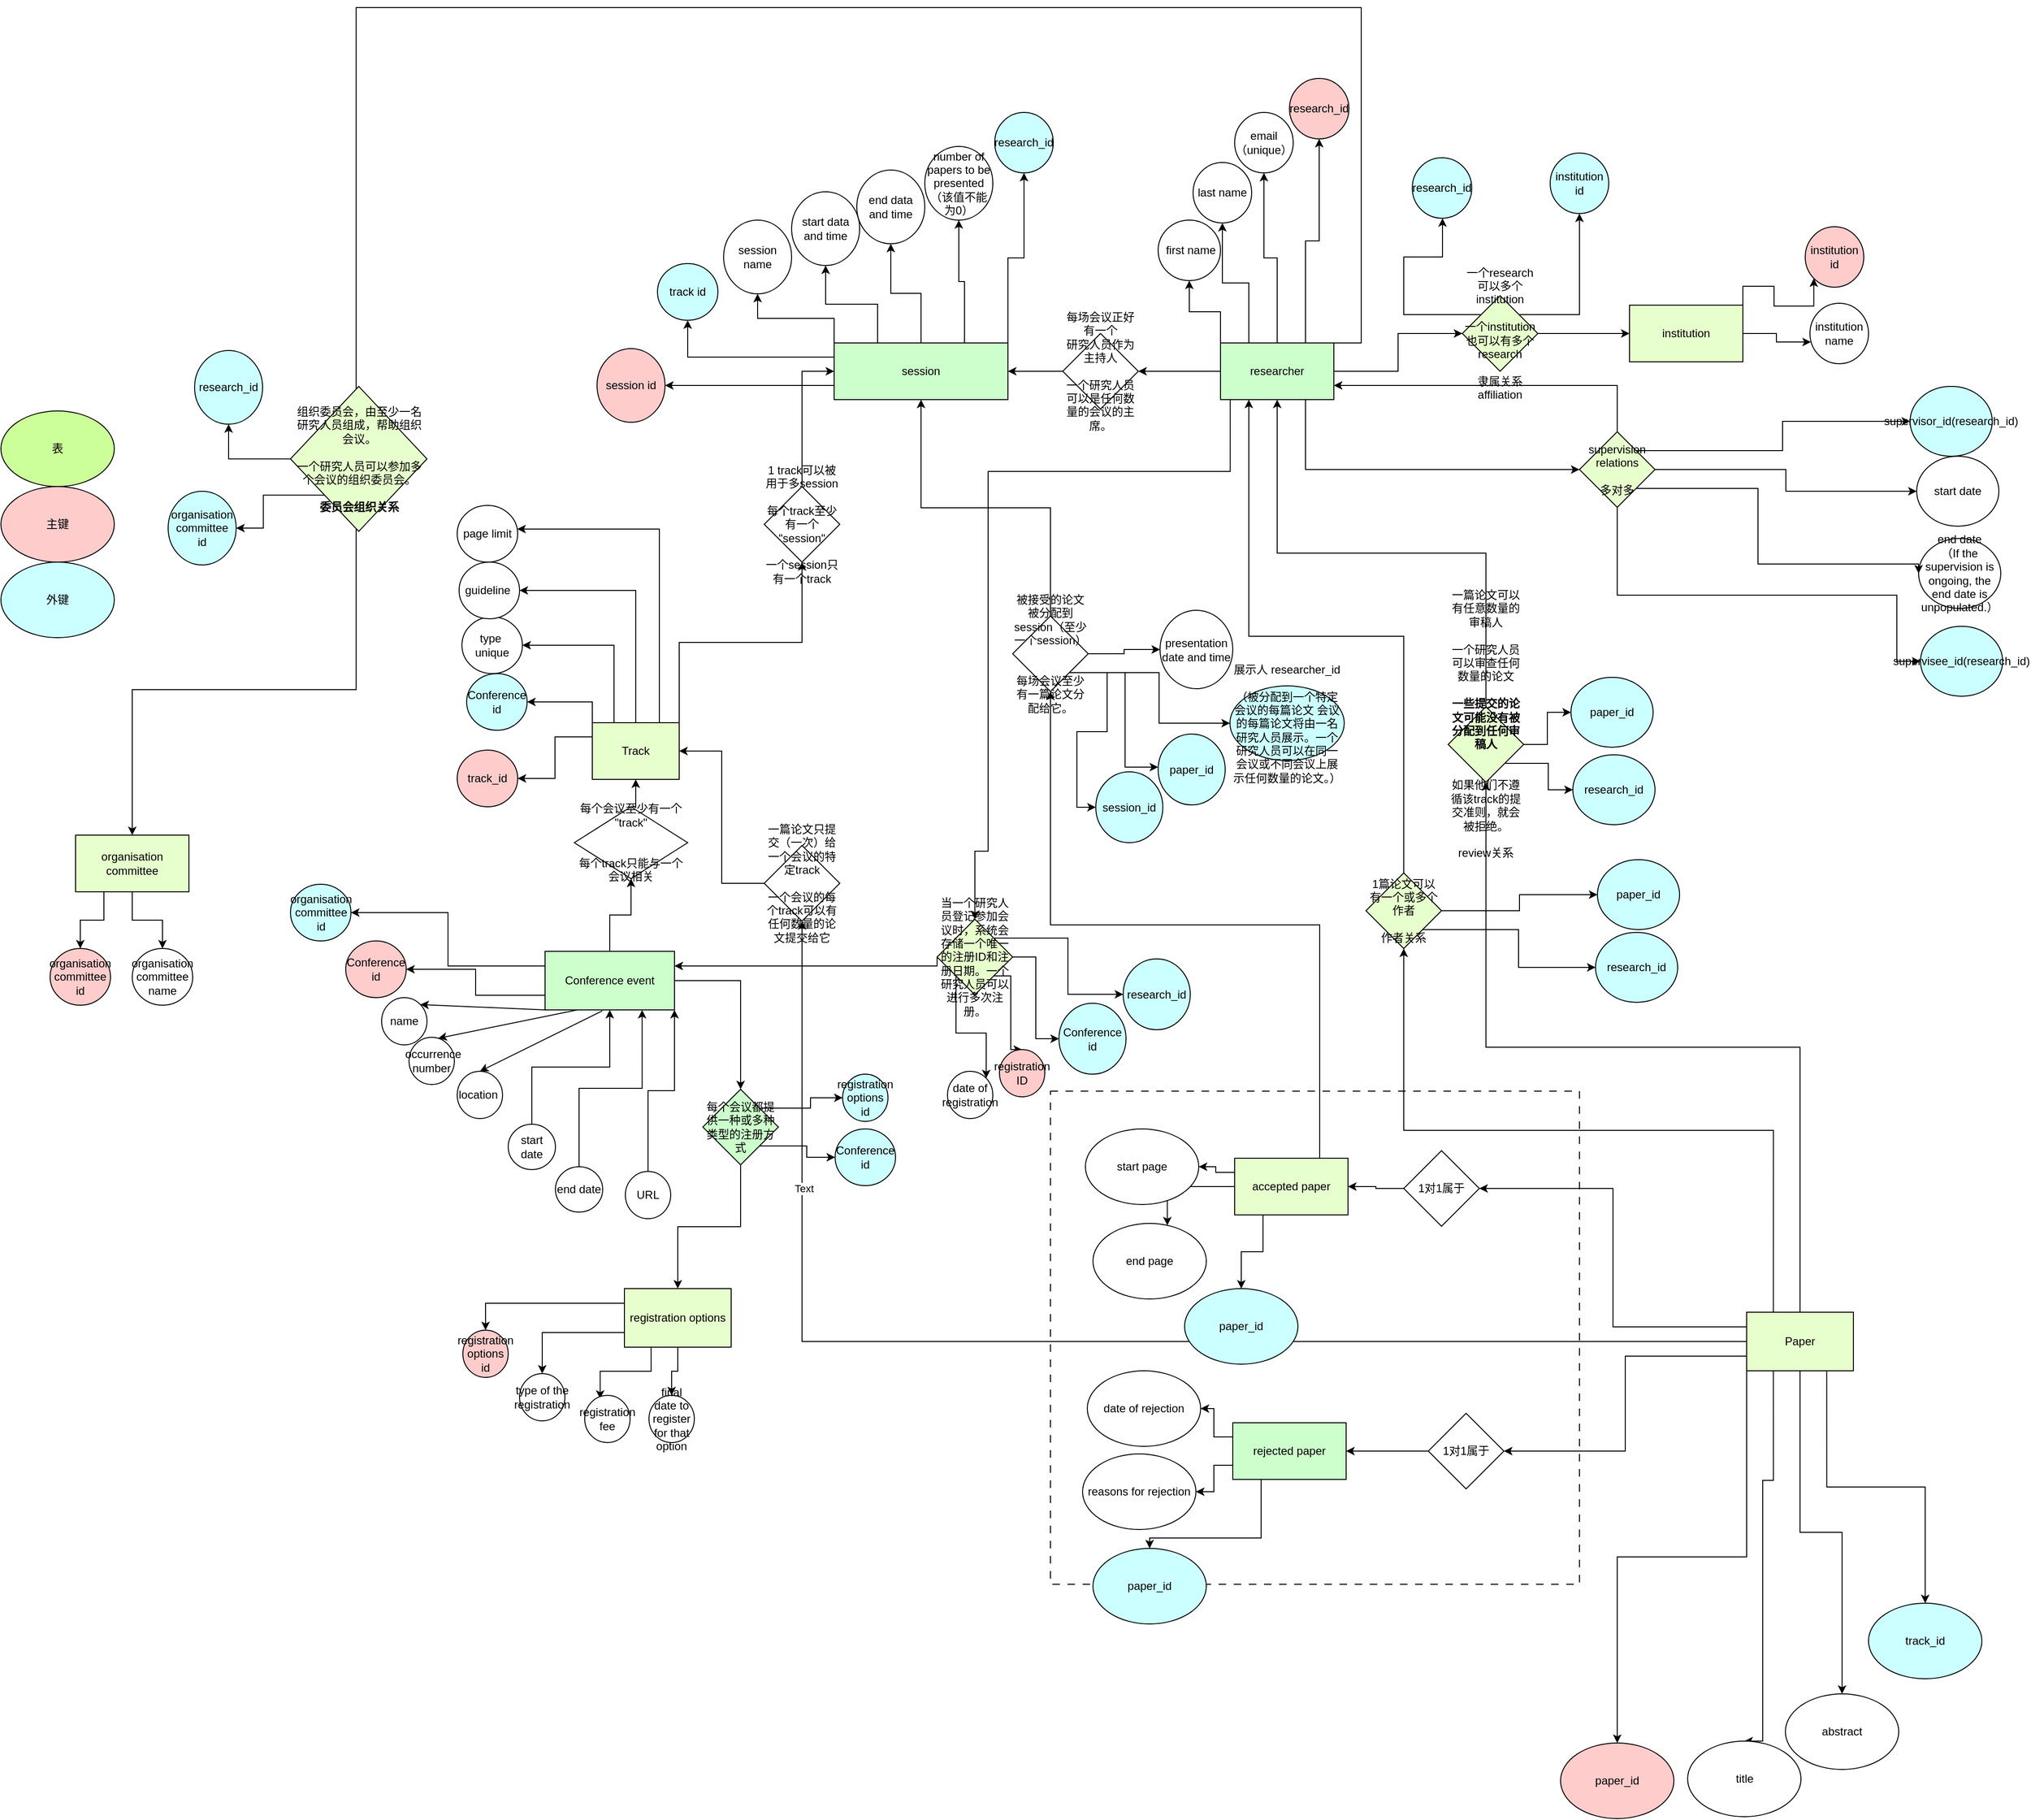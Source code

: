 <mxfile version="21.1.1" type="github">
  <diagram id="R2lEEEUBdFMjLlhIrx00" name="Page-1">
    <mxGraphModel dx="7080" dy="3520" grid="0" gridSize="10" guides="1" tooltips="1" connect="1" arrows="1" fold="1" page="1" pageScale="1" pageWidth="850" pageHeight="1100" math="0" shadow="0" extFonts="Permanent Marker^https://fonts.googleapis.com/css?family=Permanent+Marker">
      <root>
        <mxCell id="0" />
        <mxCell id="1" parent="0" />
        <mxCell id="jLtFNhoKEC5xuxH08Q8--124" value="" style="rounded=0;whiteSpace=wrap;html=1;dashed=1;dashPattern=8 8;" parent="1" vertex="1">
          <mxGeometry x="731" y="382" width="560" height="522" as="geometry" />
        </mxCell>
        <mxCell id="jLtFNhoKEC5xuxH08Q8--1" value="name" style="ellipse;whiteSpace=wrap;html=1;" parent="1" vertex="1">
          <mxGeometry x="23" y="283" width="48" height="50" as="geometry" />
        </mxCell>
        <mxCell id="jLtFNhoKEC5xuxH08Q8--14" style="edgeStyle=orthogonalEdgeStyle;rounded=0;orthogonalLoop=1;jettySize=auto;html=1;entryX=0.5;entryY=1;entryDx=0;entryDy=0;" parent="1" source="jLtFNhoKEC5xuxH08Q8--2" target="jLtFNhoKEC5xuxH08Q8--66" edge="1">
          <mxGeometry relative="1" as="geometry">
            <mxPoint x="231" y="81" as="targetPoint" />
          </mxGeometry>
        </mxCell>
        <mxCell id="jLtFNhoKEC5xuxH08Q8--150" style="edgeStyle=orthogonalEdgeStyle;rounded=0;orthogonalLoop=1;jettySize=auto;html=1;exitX=1;exitY=0.5;exitDx=0;exitDy=0;entryX=0.5;entryY=0;entryDx=0;entryDy=0;" parent="1" source="jLtFNhoKEC5xuxH08Q8--2" target="jLtFNhoKEC5xuxH08Q8--149" edge="1">
          <mxGeometry relative="1" as="geometry" />
        </mxCell>
        <mxCell id="PGQFbqdOMLLWhzAClPK7-38" style="edgeStyle=orthogonalEdgeStyle;rounded=0;orthogonalLoop=1;jettySize=auto;html=1;exitX=0;exitY=0.75;exitDx=0;exitDy=0;entryX=1;entryY=0.5;entryDx=0;entryDy=0;" edge="1" parent="1" source="jLtFNhoKEC5xuxH08Q8--2" target="PGQFbqdOMLLWhzAClPK7-39">
          <mxGeometry relative="1" as="geometry">
            <mxPoint x="52" y="254" as="targetPoint" />
          </mxGeometry>
        </mxCell>
        <mxCell id="PGQFbqdOMLLWhzAClPK7-52" style="edgeStyle=orthogonalEdgeStyle;rounded=0;orthogonalLoop=1;jettySize=auto;html=1;exitX=0;exitY=0.25;exitDx=0;exitDy=0;entryX=1;entryY=0.5;entryDx=0;entryDy=0;" edge="1" parent="1" source="jLtFNhoKEC5xuxH08Q8--2" target="PGQFbqdOMLLWhzAClPK7-53">
          <mxGeometry relative="1" as="geometry">
            <mxPoint x="171" y="144" as="targetPoint" />
          </mxGeometry>
        </mxCell>
        <mxCell id="jLtFNhoKEC5xuxH08Q8--2" value="Conference event" style="rounded=0;whiteSpace=wrap;html=1;fillColor=#CCFFCC;" parent="1" vertex="1">
          <mxGeometry x="196" y="234" width="137" height="62" as="geometry" />
        </mxCell>
        <mxCell id="jLtFNhoKEC5xuxH08Q8--3" value="&amp;nbsp;occurrence number" style="ellipse;whiteSpace=wrap;html=1;" parent="1" vertex="1">
          <mxGeometry x="52" y="325" width="48" height="50" as="geometry" />
        </mxCell>
        <mxCell id="jLtFNhoKEC5xuxH08Q8--4" value="" style="endArrow=classic;html=1;rounded=0;entryX=1;entryY=0;entryDx=0;entryDy=0;exitX=0;exitY=1;exitDx=0;exitDy=0;" parent="1" source="jLtFNhoKEC5xuxH08Q8--2" target="jLtFNhoKEC5xuxH08Q8--1" edge="1">
          <mxGeometry width="50" height="50" relative="1" as="geometry">
            <mxPoint x="132" y="247" as="sourcePoint" />
            <mxPoint x="182" y="197" as="targetPoint" />
          </mxGeometry>
        </mxCell>
        <mxCell id="jLtFNhoKEC5xuxH08Q8--5" value="" style="endArrow=classic;html=1;rounded=0;entryX=0.646;entryY=0.02;entryDx=0;entryDy=0;exitX=0.25;exitY=1;exitDx=0;exitDy=0;entryPerimeter=0;" parent="1" source="jLtFNhoKEC5xuxH08Q8--2" target="jLtFNhoKEC5xuxH08Q8--3" edge="1">
          <mxGeometry width="50" height="50" relative="1" as="geometry">
            <mxPoint x="118" y="267" as="sourcePoint" />
            <mxPoint x="74" y="300" as="targetPoint" />
          </mxGeometry>
        </mxCell>
        <mxCell id="jLtFNhoKEC5xuxH08Q8--6" value="location&amp;nbsp;" style="ellipse;whiteSpace=wrap;html=1;" parent="1" vertex="1">
          <mxGeometry x="103" y="361" width="48" height="50" as="geometry" />
        </mxCell>
        <mxCell id="jLtFNhoKEC5xuxH08Q8--7" value="" style="endArrow=classic;html=1;rounded=0;entryX=0.5;entryY=0;entryDx=0;entryDy=0;exitX=0.442;exitY=1.016;exitDx=0;exitDy=0;exitPerimeter=0;" parent="1" source="jLtFNhoKEC5xuxH08Q8--2" target="jLtFNhoKEC5xuxH08Q8--6" edge="1">
          <mxGeometry width="50" height="50" relative="1" as="geometry">
            <mxPoint x="150" y="262" as="sourcePoint" />
            <mxPoint x="93" y="336" as="targetPoint" />
          </mxGeometry>
        </mxCell>
        <mxCell id="jLtFNhoKEC5xuxH08Q8--70" style="edgeStyle=orthogonalEdgeStyle;rounded=0;orthogonalLoop=1;jettySize=auto;html=1;exitX=0;exitY=0.5;exitDx=0;exitDy=0;entryX=0.75;entryY=1;entryDx=0;entryDy=0;" parent="1" source="jLtFNhoKEC5xuxH08Q8--8" target="jLtFNhoKEC5xuxH08Q8--2" edge="1">
          <mxGeometry relative="1" as="geometry" />
        </mxCell>
        <mxCell id="jLtFNhoKEC5xuxH08Q8--8" value="end date" style="ellipse;whiteSpace=wrap;html=1;direction=south;" parent="1" vertex="1">
          <mxGeometry x="207" y="462" width="50" height="48" as="geometry" />
        </mxCell>
        <mxCell id="jLtFNhoKEC5xuxH08Q8--71" style="edgeStyle=orthogonalEdgeStyle;rounded=0;orthogonalLoop=1;jettySize=auto;html=1;exitX=0.5;exitY=0;exitDx=0;exitDy=0;entryX=1;entryY=1;entryDx=0;entryDy=0;" parent="1" source="jLtFNhoKEC5xuxH08Q8--10" target="jLtFNhoKEC5xuxH08Q8--2" edge="1">
          <mxGeometry relative="1" as="geometry" />
        </mxCell>
        <mxCell id="jLtFNhoKEC5xuxH08Q8--10" value="URL" style="ellipse;whiteSpace=wrap;html=1;" parent="1" vertex="1">
          <mxGeometry x="281" y="467" width="48" height="50" as="geometry" />
        </mxCell>
        <mxCell id="jLtFNhoKEC5xuxH08Q8--16" style="edgeStyle=orthogonalEdgeStyle;rounded=0;orthogonalLoop=1;jettySize=auto;html=1;exitX=0.25;exitY=0;exitDx=0;exitDy=0;entryX=1;entryY=0.5;entryDx=0;entryDy=0;" parent="1" source="jLtFNhoKEC5xuxH08Q8--13" target="jLtFNhoKEC5xuxH08Q8--15" edge="1">
          <mxGeometry relative="1" as="geometry" />
        </mxCell>
        <mxCell id="jLtFNhoKEC5xuxH08Q8--18" style="edgeStyle=orthogonalEdgeStyle;rounded=0;orthogonalLoop=1;jettySize=auto;html=1;exitX=0.5;exitY=0;exitDx=0;exitDy=0;entryX=1;entryY=0.5;entryDx=0;entryDy=0;" parent="1" source="jLtFNhoKEC5xuxH08Q8--13" target="jLtFNhoKEC5xuxH08Q8--17" edge="1">
          <mxGeometry relative="1" as="geometry" />
        </mxCell>
        <mxCell id="jLtFNhoKEC5xuxH08Q8--20" style="edgeStyle=orthogonalEdgeStyle;rounded=0;orthogonalLoop=1;jettySize=auto;html=1;exitX=0.75;exitY=0;exitDx=0;exitDy=0;" parent="1" source="jLtFNhoKEC5xuxH08Q8--13" target="jLtFNhoKEC5xuxH08Q8--19" edge="1">
          <mxGeometry relative="1" as="geometry">
            <Array as="points">
              <mxPoint x="317" y="-213" />
            </Array>
          </mxGeometry>
        </mxCell>
        <mxCell id="jLtFNhoKEC5xuxH08Q8--23" style="edgeStyle=orthogonalEdgeStyle;rounded=0;orthogonalLoop=1;jettySize=auto;html=1;exitX=1;exitY=0;exitDx=0;exitDy=0;" parent="1" source="jLtFNhoKEC5xuxH08Q8--13" target="jLtFNhoKEC5xuxH08Q8--72" edge="1">
          <mxGeometry relative="1" as="geometry" />
        </mxCell>
        <mxCell id="PGQFbqdOMLLWhzAClPK7-8" style="edgeStyle=orthogonalEdgeStyle;rounded=0;orthogonalLoop=1;jettySize=auto;html=1;exitX=0;exitY=0;exitDx=0;exitDy=0;entryX=1;entryY=0.5;entryDx=0;entryDy=0;" edge="1" parent="1" source="jLtFNhoKEC5xuxH08Q8--13" target="PGQFbqdOMLLWhzAClPK7-7">
          <mxGeometry relative="1" as="geometry" />
        </mxCell>
        <mxCell id="PGQFbqdOMLLWhzAClPK7-41" style="edgeStyle=orthogonalEdgeStyle;rounded=0;orthogonalLoop=1;jettySize=auto;html=1;exitX=0;exitY=0.25;exitDx=0;exitDy=0;entryX=1;entryY=0.5;entryDx=0;entryDy=0;" edge="1" parent="1" source="jLtFNhoKEC5xuxH08Q8--13" target="PGQFbqdOMLLWhzAClPK7-40">
          <mxGeometry relative="1" as="geometry" />
        </mxCell>
        <mxCell id="jLtFNhoKEC5xuxH08Q8--13" value="Track" style="rounded=0;whiteSpace=wrap;html=1;fillColor=#E6FFCC;" parent="1" vertex="1">
          <mxGeometry x="246" y="-8" width="92" height="60" as="geometry" />
        </mxCell>
        <mxCell id="jLtFNhoKEC5xuxH08Q8--15" value="type&amp;nbsp;&lt;br&gt;unique" style="ellipse;whiteSpace=wrap;html=1;fillColor=#FFFFFF;" parent="1" vertex="1">
          <mxGeometry x="108" y="-120" width="64" height="60" as="geometry" />
        </mxCell>
        <mxCell id="jLtFNhoKEC5xuxH08Q8--17" value="guideline&amp;nbsp;" style="ellipse;whiteSpace=wrap;html=1;" parent="1" vertex="1">
          <mxGeometry x="105" y="-178" width="64" height="60" as="geometry" />
        </mxCell>
        <mxCell id="jLtFNhoKEC5xuxH08Q8--19" value="page limit" style="ellipse;whiteSpace=wrap;html=1;" parent="1" vertex="1">
          <mxGeometry x="103" y="-238" width="64" height="60" as="geometry" />
        </mxCell>
        <mxCell id="jLtFNhoKEC5xuxH08Q8--25" style="edgeStyle=orthogonalEdgeStyle;rounded=0;orthogonalLoop=1;jettySize=auto;html=1;exitX=0;exitY=0;exitDx=0;exitDy=0;entryX=0.5;entryY=1;entryDx=0;entryDy=0;" parent="1" source="jLtFNhoKEC5xuxH08Q8--22" target="jLtFNhoKEC5xuxH08Q8--26" edge="1">
          <mxGeometry relative="1" as="geometry">
            <mxPoint x="446" y="-465" as="targetPoint" />
          </mxGeometry>
        </mxCell>
        <mxCell id="jLtFNhoKEC5xuxH08Q8--29" style="edgeStyle=orthogonalEdgeStyle;rounded=0;orthogonalLoop=1;jettySize=auto;html=1;exitX=0.25;exitY=0;exitDx=0;exitDy=0;entryX=0.5;entryY=1;entryDx=0;entryDy=0;" parent="1" source="jLtFNhoKEC5xuxH08Q8--22" target="jLtFNhoKEC5xuxH08Q8--28" edge="1">
          <mxGeometry relative="1" as="geometry" />
        </mxCell>
        <mxCell id="jLtFNhoKEC5xuxH08Q8--31" style="edgeStyle=orthogonalEdgeStyle;rounded=0;orthogonalLoop=1;jettySize=auto;html=1;exitX=0.5;exitY=0;exitDx=0;exitDy=0;entryX=0.5;entryY=1;entryDx=0;entryDy=0;" parent="1" source="jLtFNhoKEC5xuxH08Q8--22" target="jLtFNhoKEC5xuxH08Q8--30" edge="1">
          <mxGeometry relative="1" as="geometry" />
        </mxCell>
        <mxCell id="jLtFNhoKEC5xuxH08Q8--32" style="edgeStyle=orthogonalEdgeStyle;rounded=0;orthogonalLoop=1;jettySize=auto;html=1;exitX=0.75;exitY=0;exitDx=0;exitDy=0;entryX=0.5;entryY=1;entryDx=0;entryDy=0;" parent="1" source="jLtFNhoKEC5xuxH08Q8--22" target="jLtFNhoKEC5xuxH08Q8--33" edge="1">
          <mxGeometry relative="1" as="geometry">
            <mxPoint x="634.941" y="-491.706" as="targetPoint" />
          </mxGeometry>
        </mxCell>
        <mxCell id="PGQFbqdOMLLWhzAClPK7-11" style="edgeStyle=orthogonalEdgeStyle;rounded=0;orthogonalLoop=1;jettySize=auto;html=1;exitX=0;exitY=0.25;exitDx=0;exitDy=0;entryX=0.5;entryY=1;entryDx=0;entryDy=0;" edge="1" parent="1" source="jLtFNhoKEC5xuxH08Q8--22" target="PGQFbqdOMLLWhzAClPK7-12">
          <mxGeometry relative="1" as="geometry">
            <mxPoint x="357" y="-422" as="targetPoint" />
          </mxGeometry>
        </mxCell>
        <mxCell id="PGQFbqdOMLLWhzAClPK7-14" style="edgeStyle=orthogonalEdgeStyle;rounded=0;orthogonalLoop=1;jettySize=auto;html=1;exitX=1;exitY=0;exitDx=0;exitDy=0;" edge="1" parent="1" source="jLtFNhoKEC5xuxH08Q8--22" target="PGQFbqdOMLLWhzAClPK7-13">
          <mxGeometry relative="1" as="geometry" />
        </mxCell>
        <mxCell id="PGQFbqdOMLLWhzAClPK7-24" style="edgeStyle=orthogonalEdgeStyle;rounded=0;orthogonalLoop=1;jettySize=auto;html=1;exitX=0;exitY=0.75;exitDx=0;exitDy=0;entryX=1;entryY=0.5;entryDx=0;entryDy=0;" edge="1" parent="1" source="jLtFNhoKEC5xuxH08Q8--22" target="PGQFbqdOMLLWhzAClPK7-23">
          <mxGeometry relative="1" as="geometry" />
        </mxCell>
        <mxCell id="jLtFNhoKEC5xuxH08Q8--22" value="session" style="rounded=0;whiteSpace=wrap;html=1;fillColor=#CCFFCC;" parent="1" vertex="1">
          <mxGeometry x="502" y="-410" width="184" height="60" as="geometry" />
        </mxCell>
        <mxCell id="jLtFNhoKEC5xuxH08Q8--26" value="session name" style="ellipse;whiteSpace=wrap;html=1;" parent="1" vertex="1">
          <mxGeometry x="385" y="-540" width="72" height="78" as="geometry" />
        </mxCell>
        <mxCell id="jLtFNhoKEC5xuxH08Q8--28" value="start data and time" style="ellipse;whiteSpace=wrap;html=1;" parent="1" vertex="1">
          <mxGeometry x="457" y="-570" width="72" height="78" as="geometry" />
        </mxCell>
        <mxCell id="jLtFNhoKEC5xuxH08Q8--30" value="end data and time" style="ellipse;whiteSpace=wrap;html=1;" parent="1" vertex="1">
          <mxGeometry x="526" y="-593" width="72" height="78" as="geometry" />
        </mxCell>
        <mxCell id="jLtFNhoKEC5xuxH08Q8--33" value="number of papers to be presented&lt;br&gt;（该值不能为0）" style="ellipse;whiteSpace=wrap;html=1;" parent="1" vertex="1">
          <mxGeometry x="598" y="-618" width="72" height="78" as="geometry" />
        </mxCell>
        <mxCell id="jLtFNhoKEC5xuxH08Q8--43" style="edgeStyle=orthogonalEdgeStyle;rounded=0;orthogonalLoop=1;jettySize=auto;html=1;exitX=0;exitY=0;exitDx=0;exitDy=0;entryX=0.5;entryY=1;entryDx=0;entryDy=0;" parent="1" source="jLtFNhoKEC5xuxH08Q8--37" target="jLtFNhoKEC5xuxH08Q8--42" edge="1">
          <mxGeometry relative="1" as="geometry" />
        </mxCell>
        <mxCell id="jLtFNhoKEC5xuxH08Q8--45" style="edgeStyle=orthogonalEdgeStyle;rounded=0;orthogonalLoop=1;jettySize=auto;html=1;exitX=0.25;exitY=0;exitDx=0;exitDy=0;" parent="1" source="jLtFNhoKEC5xuxH08Q8--37" target="jLtFNhoKEC5xuxH08Q8--44" edge="1">
          <mxGeometry relative="1" as="geometry" />
        </mxCell>
        <mxCell id="jLtFNhoKEC5xuxH08Q8--47" style="edgeStyle=orthogonalEdgeStyle;rounded=0;orthogonalLoop=1;jettySize=auto;html=1;exitX=0.5;exitY=0;exitDx=0;exitDy=0;entryX=0.5;entryY=1;entryDx=0;entryDy=0;" parent="1" source="jLtFNhoKEC5xuxH08Q8--37" target="jLtFNhoKEC5xuxH08Q8--46" edge="1">
          <mxGeometry relative="1" as="geometry" />
        </mxCell>
        <mxCell id="jLtFNhoKEC5xuxH08Q8--76" style="edgeStyle=orthogonalEdgeStyle;rounded=0;orthogonalLoop=1;jettySize=auto;html=1;exitX=0;exitY=0.5;exitDx=0;exitDy=0;entryX=1;entryY=0.5;entryDx=0;entryDy=0;" parent="1" source="jLtFNhoKEC5xuxH08Q8--37" target="jLtFNhoKEC5xuxH08Q8--74" edge="1">
          <mxGeometry relative="1" as="geometry" />
        </mxCell>
        <mxCell id="jLtFNhoKEC5xuxH08Q8--79" style="edgeStyle=orthogonalEdgeStyle;rounded=0;orthogonalLoop=1;jettySize=auto;html=1;exitX=1;exitY=0.5;exitDx=0;exitDy=0;entryX=0;entryY=0.5;entryDx=0;entryDy=0;" parent="1" source="jLtFNhoKEC5xuxH08Q8--37" target="jLtFNhoKEC5xuxH08Q8--78" edge="1">
          <mxGeometry relative="1" as="geometry" />
        </mxCell>
        <mxCell id="jLtFNhoKEC5xuxH08Q8--102" style="edgeStyle=orthogonalEdgeStyle;rounded=0;orthogonalLoop=1;jettySize=auto;html=1;exitX=0.75;exitY=1;exitDx=0;exitDy=0;entryX=0;entryY=0.5;entryDx=0;entryDy=0;" parent="1" source="jLtFNhoKEC5xuxH08Q8--37" target="jLtFNhoKEC5xuxH08Q8--101" edge="1">
          <mxGeometry relative="1" as="geometry" />
        </mxCell>
        <mxCell id="jLtFNhoKEC5xuxH08Q8--178" style="edgeStyle=orthogonalEdgeStyle;rounded=0;orthogonalLoop=1;jettySize=auto;html=1;exitX=1;exitY=0;exitDx=0;exitDy=0;entryX=0.5;entryY=0;entryDx=0;entryDy=0;" parent="1" source="jLtFNhoKEC5xuxH08Q8--37" target="jLtFNhoKEC5xuxH08Q8--173" edge="1">
          <mxGeometry relative="1" as="geometry">
            <Array as="points">
              <mxPoint x="1060" y="-410" />
              <mxPoint x="1060" y="-765" />
              <mxPoint x="-4" y="-765" />
              <mxPoint x="-4" y="-43" />
              <mxPoint x="-241" y="-43" />
            </Array>
          </mxGeometry>
        </mxCell>
        <mxCell id="PGQFbqdOMLLWhzAClPK7-35" style="edgeStyle=orthogonalEdgeStyle;rounded=0;orthogonalLoop=1;jettySize=auto;html=1;exitX=0.75;exitY=0;exitDx=0;exitDy=0;" edge="1" parent="1" source="jLtFNhoKEC5xuxH08Q8--37" target="PGQFbqdOMLLWhzAClPK7-34">
          <mxGeometry relative="1" as="geometry" />
        </mxCell>
        <mxCell id="jLtFNhoKEC5xuxH08Q8--37" value="researcher" style="rounded=0;whiteSpace=wrap;html=1;fillColor=#CCFFCC;" parent="1" vertex="1">
          <mxGeometry x="911" y="-410" width="120" height="60" as="geometry" />
        </mxCell>
        <mxCell id="jLtFNhoKEC5xuxH08Q8--42" value="&amp;nbsp;first name" style="ellipse;whiteSpace=wrap;html=1;" parent="1" vertex="1">
          <mxGeometry x="845" y="-540" width="66" height="64" as="geometry" />
        </mxCell>
        <mxCell id="jLtFNhoKEC5xuxH08Q8--44" value="last name" style="ellipse;whiteSpace=wrap;html=1;" parent="1" vertex="1">
          <mxGeometry x="882" y="-601" width="62" height="64" as="geometry" />
        </mxCell>
        <mxCell id="jLtFNhoKEC5xuxH08Q8--46" value="email&lt;br&gt;（unique）" style="ellipse;whiteSpace=wrap;html=1;fillColor=#FFFFFF;" parent="1" vertex="1">
          <mxGeometry x="926" y="-654" width="62" height="64" as="geometry" />
        </mxCell>
        <mxCell id="PGQFbqdOMLLWhzAClPK7-26" style="edgeStyle=orthogonalEdgeStyle;rounded=0;orthogonalLoop=1;jettySize=auto;html=1;exitX=1;exitY=0.5;exitDx=0;exitDy=0;entryX=0.016;entryY=0.641;entryDx=0;entryDy=0;entryPerimeter=0;" edge="1" parent="1" source="jLtFNhoKEC5xuxH08Q8--50" target="PGQFbqdOMLLWhzAClPK7-25">
          <mxGeometry relative="1" as="geometry" />
        </mxCell>
        <mxCell id="PGQFbqdOMLLWhzAClPK7-27" style="edgeStyle=orthogonalEdgeStyle;rounded=0;orthogonalLoop=1;jettySize=auto;html=1;exitX=1;exitY=0;exitDx=0;exitDy=0;entryX=0;entryY=1;entryDx=0;entryDy=0;" edge="1" parent="1" source="jLtFNhoKEC5xuxH08Q8--50" target="PGQFbqdOMLLWhzAClPK7-22">
          <mxGeometry relative="1" as="geometry" />
        </mxCell>
        <mxCell id="jLtFNhoKEC5xuxH08Q8--50" value="institution" style="rounded=0;whiteSpace=wrap;html=1;fillColor=#E6FFCC;" parent="1" vertex="1">
          <mxGeometry x="1344" y="-450" width="120" height="60" as="geometry" />
        </mxCell>
        <mxCell id="jLtFNhoKEC5xuxH08Q8--54" style="edgeStyle=orthogonalEdgeStyle;rounded=0;orthogonalLoop=1;jettySize=auto;html=1;exitX=1;exitY=0;exitDx=0;exitDy=0;" parent="1" source="jLtFNhoKEC5xuxH08Q8--101" target="jLtFNhoKEC5xuxH08Q8--53" edge="1">
          <mxGeometry relative="1" as="geometry" />
        </mxCell>
        <mxCell id="jLtFNhoKEC5xuxH08Q8--60" style="edgeStyle=orthogonalEdgeStyle;rounded=0;orthogonalLoop=1;jettySize=auto;html=1;exitX=1;exitY=0.5;exitDx=0;exitDy=0;entryX=0;entryY=0.5;entryDx=0;entryDy=0;" parent="1" source="jLtFNhoKEC5xuxH08Q8--101" target="jLtFNhoKEC5xuxH08Q8--57" edge="1">
          <mxGeometry relative="1" as="geometry" />
        </mxCell>
        <mxCell id="jLtFNhoKEC5xuxH08Q8--53" value="supervisor_id(research_id)" style="ellipse;whiteSpace=wrap;html=1;fillColor=#CCFFFF;" parent="1" vertex="1">
          <mxGeometry x="1641" y="-364" width="87" height="74" as="geometry" />
        </mxCell>
        <mxCell id="jLtFNhoKEC5xuxH08Q8--55" value="supervisee_id(research_id)" style="ellipse;whiteSpace=wrap;html=1;fillColor=#CCFFFF;" parent="1" vertex="1">
          <mxGeometry x="1652" y="-110" width="87" height="74" as="geometry" />
        </mxCell>
        <mxCell id="jLtFNhoKEC5xuxH08Q8--57" value="start date" style="ellipse;whiteSpace=wrap;html=1;" parent="1" vertex="1">
          <mxGeometry x="1648" y="-290" width="87" height="74" as="geometry" />
        </mxCell>
        <mxCell id="jLtFNhoKEC5xuxH08Q8--59" value="end date&lt;br&gt;（If the supervision is ongoing, the end date is unpopulated.）" style="ellipse;whiteSpace=wrap;html=1;" parent="1" vertex="1">
          <mxGeometry x="1650" y="-203" width="87" height="74" as="geometry" />
        </mxCell>
        <mxCell id="jLtFNhoKEC5xuxH08Q8--67" style="edgeStyle=orthogonalEdgeStyle;rounded=0;orthogonalLoop=1;jettySize=auto;html=1;exitX=0.5;exitY=0;exitDx=0;exitDy=0;entryX=0.5;entryY=1;entryDx=0;entryDy=0;" parent="1" source="jLtFNhoKEC5xuxH08Q8--66" target="jLtFNhoKEC5xuxH08Q8--13" edge="1">
          <mxGeometry relative="1" as="geometry" />
        </mxCell>
        <mxCell id="jLtFNhoKEC5xuxH08Q8--66" value="每个会议至少有一个 &quot;track&quot;&lt;br&gt;&lt;br&gt;&lt;br&gt;每个track只能与一个会议相关" style="rhombus;whiteSpace=wrap;html=1;" parent="1" vertex="1">
          <mxGeometry x="227" y="81" width="120" height="76" as="geometry" />
        </mxCell>
        <mxCell id="jLtFNhoKEC5xuxH08Q8--73" style="edgeStyle=orthogonalEdgeStyle;rounded=0;orthogonalLoop=1;jettySize=auto;html=1;exitX=0.5;exitY=0;exitDx=0;exitDy=0;entryX=0;entryY=0.5;entryDx=0;entryDy=0;" parent="1" source="jLtFNhoKEC5xuxH08Q8--72" target="jLtFNhoKEC5xuxH08Q8--22" edge="1">
          <mxGeometry relative="1" as="geometry" />
        </mxCell>
        <mxCell id="jLtFNhoKEC5xuxH08Q8--72" value="1 track可以被用于多session&lt;br&gt;&lt;br&gt;每个track至少有一个 &quot;session&quot;&lt;br&gt;&lt;br&gt;一个session只有一个track" style="rhombus;whiteSpace=wrap;html=1;" parent="1" vertex="1">
          <mxGeometry x="428" y="-258" width="80" height="80" as="geometry" />
        </mxCell>
        <mxCell id="jLtFNhoKEC5xuxH08Q8--77" style="edgeStyle=orthogonalEdgeStyle;rounded=0;orthogonalLoop=1;jettySize=auto;html=1;exitX=0;exitY=0.5;exitDx=0;exitDy=0;" parent="1" source="jLtFNhoKEC5xuxH08Q8--74" target="jLtFNhoKEC5xuxH08Q8--22" edge="1">
          <mxGeometry relative="1" as="geometry" />
        </mxCell>
        <mxCell id="jLtFNhoKEC5xuxH08Q8--74" value="&lt;div&gt;每场会议正好有一个&lt;/div&gt;&lt;div&gt;研究人员作为主持人&lt;/div&gt;&lt;div&gt;&lt;br&gt;&lt;/div&gt;&lt;div&gt;一个研究人员可以是任何数量的会议的主席。&lt;/div&gt;" style="rhombus;whiteSpace=wrap;html=1;" parent="1" vertex="1">
          <mxGeometry x="744" y="-420" width="80" height="80" as="geometry" />
        </mxCell>
        <mxCell id="jLtFNhoKEC5xuxH08Q8--80" style="edgeStyle=orthogonalEdgeStyle;rounded=0;orthogonalLoop=1;jettySize=auto;html=1;exitX=1;exitY=0.5;exitDx=0;exitDy=0;" parent="1" source="jLtFNhoKEC5xuxH08Q8--78" target="jLtFNhoKEC5xuxH08Q8--50" edge="1">
          <mxGeometry relative="1" as="geometry" />
        </mxCell>
        <mxCell id="PGQFbqdOMLLWhzAClPK7-17" style="edgeStyle=orthogonalEdgeStyle;rounded=0;orthogonalLoop=1;jettySize=auto;html=1;exitX=1;exitY=0;exitDx=0;exitDy=0;" edge="1" parent="1" source="jLtFNhoKEC5xuxH08Q8--78" target="PGQFbqdOMLLWhzAClPK7-16">
          <mxGeometry relative="1" as="geometry" />
        </mxCell>
        <mxCell id="PGQFbqdOMLLWhzAClPK7-21" style="edgeStyle=orthogonalEdgeStyle;rounded=0;orthogonalLoop=1;jettySize=auto;html=1;exitX=0;exitY=0;exitDx=0;exitDy=0;" edge="1" parent="1" source="jLtFNhoKEC5xuxH08Q8--78" target="PGQFbqdOMLLWhzAClPK7-18">
          <mxGeometry relative="1" as="geometry">
            <Array as="points">
              <mxPoint x="1105" y="-440" />
              <mxPoint x="1105" y="-501" />
              <mxPoint x="1146" y="-501" />
            </Array>
          </mxGeometry>
        </mxCell>
        <mxCell id="jLtFNhoKEC5xuxH08Q8--78" value="一个research可以多个institution&lt;br&gt;&lt;br&gt;一个institution也可以有多个research&lt;br&gt;&lt;br&gt;隶属关系&lt;br&gt;affiliation" style="rhombus;whiteSpace=wrap;html=1;fillColor=#E6FFCC;" parent="1" vertex="1">
          <mxGeometry x="1167" y="-460" width="80" height="80" as="geometry" />
        </mxCell>
        <mxCell id="jLtFNhoKEC5xuxH08Q8--85" style="edgeStyle=orthogonalEdgeStyle;rounded=0;orthogonalLoop=1;jettySize=auto;html=1;exitX=0;exitY=1;exitDx=0;exitDy=0;" parent="1" source="jLtFNhoKEC5xuxH08Q8--83" target="jLtFNhoKEC5xuxH08Q8--84" edge="1">
          <mxGeometry relative="1" as="geometry" />
        </mxCell>
        <mxCell id="jLtFNhoKEC5xuxH08Q8--87" style="edgeStyle=orthogonalEdgeStyle;rounded=0;orthogonalLoop=1;jettySize=auto;html=1;exitX=0.25;exitY=1;exitDx=0;exitDy=0;entryX=0.5;entryY=0;entryDx=0;entryDy=0;" parent="1" source="jLtFNhoKEC5xuxH08Q8--83" target="jLtFNhoKEC5xuxH08Q8--86" edge="1">
          <mxGeometry relative="1" as="geometry">
            <mxPoint x="1485" y="910" as="targetPoint" />
            <Array as="points">
              <mxPoint x="1496" y="794" />
              <mxPoint x="1485" y="794" />
              <mxPoint x="1485" y="1070" />
            </Array>
          </mxGeometry>
        </mxCell>
        <mxCell id="jLtFNhoKEC5xuxH08Q8--89" style="edgeStyle=orthogonalEdgeStyle;rounded=0;orthogonalLoop=1;jettySize=auto;html=1;exitX=0.5;exitY=1;exitDx=0;exitDy=0;entryX=0.5;entryY=0;entryDx=0;entryDy=0;" parent="1" source="jLtFNhoKEC5xuxH08Q8--83" target="jLtFNhoKEC5xuxH08Q8--88" edge="1">
          <mxGeometry relative="1" as="geometry" />
        </mxCell>
        <mxCell id="jLtFNhoKEC5xuxH08Q8--92" style="edgeStyle=orthogonalEdgeStyle;rounded=0;orthogonalLoop=1;jettySize=auto;html=1;exitX=0;exitY=0.5;exitDx=0;exitDy=0;" parent="1" source="jLtFNhoKEC5xuxH08Q8--83" target="jLtFNhoKEC5xuxH08Q8--91" edge="1">
          <mxGeometry relative="1" as="geometry" />
        </mxCell>
        <mxCell id="PGQFbqdOMLLWhzAClPK7-50" value="Text" style="edgeLabel;html=1;align=center;verticalAlign=middle;resizable=0;points=[];" vertex="1" connectable="0" parent="jLtFNhoKEC5xuxH08Q8--92">
          <mxGeometry x="0.608" y="-2" relative="1" as="geometry">
            <mxPoint as="offset" />
          </mxGeometry>
        </mxCell>
        <mxCell id="jLtFNhoKEC5xuxH08Q8--95" style="edgeStyle=orthogonalEdgeStyle;rounded=0;orthogonalLoop=1;jettySize=auto;html=1;exitX=0.5;exitY=0;exitDx=0;exitDy=0;entryX=0.5;entryY=1;entryDx=0;entryDy=0;" parent="1" source="jLtFNhoKEC5xuxH08Q8--83" target="jLtFNhoKEC5xuxH08Q8--94" edge="1">
          <mxGeometry relative="1" as="geometry" />
        </mxCell>
        <mxCell id="jLtFNhoKEC5xuxH08Q8--99" style="edgeStyle=orthogonalEdgeStyle;rounded=0;orthogonalLoop=1;jettySize=auto;html=1;exitX=0.25;exitY=0;exitDx=0;exitDy=0;" parent="1" source="jLtFNhoKEC5xuxH08Q8--83" target="jLtFNhoKEC5xuxH08Q8--98" edge="1">
          <mxGeometry relative="1" as="geometry" />
        </mxCell>
        <mxCell id="jLtFNhoKEC5xuxH08Q8--126" style="edgeStyle=orthogonalEdgeStyle;rounded=0;orthogonalLoop=1;jettySize=auto;html=1;exitX=0.75;exitY=0;exitDx=0;exitDy=0;entryX=0.5;entryY=1;entryDx=0;entryDy=0;" parent="1" source="jLtFNhoKEC5xuxH08Q8--106" target="jLtFNhoKEC5xuxH08Q8--125" edge="1">
          <mxGeometry relative="1" as="geometry" />
        </mxCell>
        <mxCell id="jLtFNhoKEC5xuxH08Q8--139" style="edgeStyle=orthogonalEdgeStyle;rounded=0;orthogonalLoop=1;jettySize=auto;html=1;exitX=0;exitY=0.25;exitDx=0;exitDy=0;entryX=1;entryY=0.5;entryDx=0;entryDy=0;" parent="1" source="jLtFNhoKEC5xuxH08Q8--83" target="jLtFNhoKEC5xuxH08Q8--112" edge="1">
          <mxGeometry relative="1" as="geometry" />
        </mxCell>
        <mxCell id="jLtFNhoKEC5xuxH08Q8--140" style="edgeStyle=orthogonalEdgeStyle;rounded=0;orthogonalLoop=1;jettySize=auto;html=1;exitX=0;exitY=0.75;exitDx=0;exitDy=0;entryX=1;entryY=0.5;entryDx=0;entryDy=0;" parent="1" source="jLtFNhoKEC5xuxH08Q8--83" target="jLtFNhoKEC5xuxH08Q8--109" edge="1">
          <mxGeometry relative="1" as="geometry" />
        </mxCell>
        <mxCell id="PGQFbqdOMLLWhzAClPK7-37" style="edgeStyle=orthogonalEdgeStyle;rounded=0;orthogonalLoop=1;jettySize=auto;html=1;exitX=0.75;exitY=1;exitDx=0;exitDy=0;" edge="1" parent="1" source="jLtFNhoKEC5xuxH08Q8--83" target="PGQFbqdOMLLWhzAClPK7-36">
          <mxGeometry relative="1" as="geometry" />
        </mxCell>
        <mxCell id="jLtFNhoKEC5xuxH08Q8--83" value="Paper" style="rounded=0;whiteSpace=wrap;html=1;fillColor=#E6FFCC;" parent="1" vertex="1">
          <mxGeometry x="1468" y="616" width="113" height="62" as="geometry" />
        </mxCell>
        <mxCell id="jLtFNhoKEC5xuxH08Q8--84" value="paper_id" style="ellipse;whiteSpace=wrap;html=1;fillColor=#FFCCCC;" parent="1" vertex="1">
          <mxGeometry x="1271" y="1072" width="120" height="80" as="geometry" />
        </mxCell>
        <mxCell id="jLtFNhoKEC5xuxH08Q8--86" value="title" style="ellipse;whiteSpace=wrap;html=1;" parent="1" vertex="1">
          <mxGeometry x="1405.5" y="1070" width="120" height="80" as="geometry" />
        </mxCell>
        <mxCell id="jLtFNhoKEC5xuxH08Q8--88" value="abstract" style="ellipse;whiteSpace=wrap;html=1;" parent="1" vertex="1">
          <mxGeometry x="1509" y="1020" width="120" height="80" as="geometry" />
        </mxCell>
        <mxCell id="jLtFNhoKEC5xuxH08Q8--93" style="edgeStyle=orthogonalEdgeStyle;rounded=0;orthogonalLoop=1;jettySize=auto;html=1;exitX=0;exitY=0.5;exitDx=0;exitDy=0;entryX=1;entryY=0.5;entryDx=0;entryDy=0;" parent="1" source="jLtFNhoKEC5xuxH08Q8--91" target="jLtFNhoKEC5xuxH08Q8--13" edge="1">
          <mxGeometry relative="1" as="geometry" />
        </mxCell>
        <mxCell id="jLtFNhoKEC5xuxH08Q8--91" value="一篇论文只提交（一次）给一个会议的特定track&lt;br&gt;&lt;br&gt;一个会议的每个track可以有任何数量的论文提交给它" style="rhombus;whiteSpace=wrap;html=1;" parent="1" vertex="1">
          <mxGeometry x="428" y="122" width="80" height="80" as="geometry" />
        </mxCell>
        <mxCell id="jLtFNhoKEC5xuxH08Q8--96" style="edgeStyle=orthogonalEdgeStyle;rounded=0;orthogonalLoop=1;jettySize=auto;html=1;exitX=0.5;exitY=0;exitDx=0;exitDy=0;" parent="1" source="jLtFNhoKEC5xuxH08Q8--94" target="jLtFNhoKEC5xuxH08Q8--37" edge="1">
          <mxGeometry relative="1" as="geometry" />
        </mxCell>
        <mxCell id="PGQFbqdOMLLWhzAClPK7-43" value="" style="edgeStyle=orthogonalEdgeStyle;rounded=0;orthogonalLoop=1;jettySize=auto;html=1;" edge="1" parent="1" source="jLtFNhoKEC5xuxH08Q8--94" target="PGQFbqdOMLLWhzAClPK7-42">
          <mxGeometry relative="1" as="geometry" />
        </mxCell>
        <mxCell id="PGQFbqdOMLLWhzAClPK7-45" style="edgeStyle=orthogonalEdgeStyle;rounded=0;orthogonalLoop=1;jettySize=auto;html=1;exitX=1;exitY=1;exitDx=0;exitDy=0;" edge="1" parent="1" source="jLtFNhoKEC5xuxH08Q8--94" target="PGQFbqdOMLLWhzAClPK7-44">
          <mxGeometry relative="1" as="geometry" />
        </mxCell>
        <mxCell id="jLtFNhoKEC5xuxH08Q8--94" value="&lt;div&gt;一篇论文可以有任意数量的审稿人&lt;/div&gt;&lt;div&gt;&lt;br&gt;&lt;/div&gt;&lt;div&gt;一个研究人员可以审查任何数量的论文&lt;/div&gt;&lt;div&gt;&lt;br&gt;&lt;/div&gt;&lt;div&gt;&lt;div&gt;&lt;b&gt;一些提交的论文可能没有被分配到任何审稿人&lt;/b&gt;&lt;/div&gt;&lt;div&gt;&lt;br&gt;&lt;/div&gt;&lt;div&gt;&lt;br&gt;&lt;/div&gt;&lt;div&gt;如果他们不遵循该track的提交准则，就会被拒绝。&lt;/div&gt;&lt;/div&gt;&lt;div&gt;&lt;br&gt;&lt;/div&gt;&lt;div&gt;review关系&lt;/div&gt;&lt;div&gt;&lt;br&gt;&lt;/div&gt;&lt;div&gt;&lt;br&gt;&lt;/div&gt;&lt;div&gt;&lt;br&gt;&lt;/div&gt;" style="rhombus;whiteSpace=wrap;html=1;fillColor=#E6FFCC;" parent="1" vertex="1">
          <mxGeometry x="1152" y="-25" width="80" height="80" as="geometry" />
        </mxCell>
        <mxCell id="jLtFNhoKEC5xuxH08Q8--100" style="edgeStyle=orthogonalEdgeStyle;rounded=0;orthogonalLoop=1;jettySize=auto;html=1;exitX=0.5;exitY=0;exitDx=0;exitDy=0;entryX=0.25;entryY=1;entryDx=0;entryDy=0;" parent="1" source="jLtFNhoKEC5xuxH08Q8--98" target="jLtFNhoKEC5xuxH08Q8--37" edge="1">
          <mxGeometry relative="1" as="geometry" />
        </mxCell>
        <mxCell id="PGQFbqdOMLLWhzAClPK7-31" style="edgeStyle=orthogonalEdgeStyle;rounded=0;orthogonalLoop=1;jettySize=auto;html=1;exitX=1;exitY=0.5;exitDx=0;exitDy=0;entryX=0;entryY=0.5;entryDx=0;entryDy=0;" edge="1" parent="1" source="jLtFNhoKEC5xuxH08Q8--98" target="PGQFbqdOMLLWhzAClPK7-30">
          <mxGeometry relative="1" as="geometry" />
        </mxCell>
        <mxCell id="PGQFbqdOMLLWhzAClPK7-33" style="edgeStyle=orthogonalEdgeStyle;rounded=0;orthogonalLoop=1;jettySize=auto;html=1;exitX=1;exitY=1;exitDx=0;exitDy=0;entryX=0;entryY=0.5;entryDx=0;entryDy=0;" edge="1" parent="1" source="jLtFNhoKEC5xuxH08Q8--98" target="PGQFbqdOMLLWhzAClPK7-32">
          <mxGeometry relative="1" as="geometry" />
        </mxCell>
        <mxCell id="jLtFNhoKEC5xuxH08Q8--98" value="1篇论文可以有一个或多个作者&lt;br&gt;&lt;br&gt;作者关系" style="rhombus;whiteSpace=wrap;html=1;fillColor=#E6FFCC;" parent="1" vertex="1">
          <mxGeometry x="1065" y="151" width="80" height="80" as="geometry" />
        </mxCell>
        <mxCell id="jLtFNhoKEC5xuxH08Q8--103" style="edgeStyle=orthogonalEdgeStyle;rounded=0;orthogonalLoop=1;jettySize=auto;html=1;exitX=0.5;exitY=0;exitDx=0;exitDy=0;entryX=1;entryY=0.75;entryDx=0;entryDy=0;" parent="1" source="jLtFNhoKEC5xuxH08Q8--101" target="jLtFNhoKEC5xuxH08Q8--37" edge="1">
          <mxGeometry relative="1" as="geometry" />
        </mxCell>
        <mxCell id="PGQFbqdOMLLWhzAClPK7-28" style="edgeStyle=orthogonalEdgeStyle;rounded=0;orthogonalLoop=1;jettySize=auto;html=1;exitX=1;exitY=1;exitDx=0;exitDy=0;entryX=0;entryY=0.5;entryDx=0;entryDy=0;" edge="1" parent="1" source="jLtFNhoKEC5xuxH08Q8--101" target="jLtFNhoKEC5xuxH08Q8--59">
          <mxGeometry relative="1" as="geometry">
            <Array as="points">
              <mxPoint x="1480" y="-256" />
              <mxPoint x="1480" y="-176" />
            </Array>
          </mxGeometry>
        </mxCell>
        <mxCell id="PGQFbqdOMLLWhzAClPK7-29" style="edgeStyle=orthogonalEdgeStyle;rounded=0;orthogonalLoop=1;jettySize=auto;html=1;exitX=0.5;exitY=1;exitDx=0;exitDy=0;entryX=0;entryY=0.5;entryDx=0;entryDy=0;" edge="1" parent="1" source="jLtFNhoKEC5xuxH08Q8--101" target="jLtFNhoKEC5xuxH08Q8--55">
          <mxGeometry relative="1" as="geometry">
            <Array as="points">
              <mxPoint x="1331" y="-143" />
              <mxPoint x="1627" y="-143" />
              <mxPoint x="1627" y="-73" />
            </Array>
          </mxGeometry>
        </mxCell>
        <mxCell id="jLtFNhoKEC5xuxH08Q8--101" value="supervision relations&lt;br&gt;&lt;br&gt;多对多" style="rhombus;whiteSpace=wrap;html=1;fillColor=#E6FFCC;" parent="1" vertex="1">
          <mxGeometry x="1291" y="-316" width="80" height="80" as="geometry" />
        </mxCell>
        <mxCell id="jLtFNhoKEC5xuxH08Q8--136" style="edgeStyle=orthogonalEdgeStyle;rounded=0;orthogonalLoop=1;jettySize=auto;html=1;exitX=0;exitY=0.75;exitDx=0;exitDy=0;" parent="1" source="jLtFNhoKEC5xuxH08Q8--105" target="jLtFNhoKEC5xuxH08Q8--118" edge="1">
          <mxGeometry relative="1" as="geometry" />
        </mxCell>
        <mxCell id="jLtFNhoKEC5xuxH08Q8--138" style="edgeStyle=orthogonalEdgeStyle;rounded=0;orthogonalLoop=1;jettySize=auto;html=1;exitX=0;exitY=0.25;exitDx=0;exitDy=0;entryX=1;entryY=0.5;entryDx=0;entryDy=0;" parent="1" source="jLtFNhoKEC5xuxH08Q8--105" target="jLtFNhoKEC5xuxH08Q8--116" edge="1">
          <mxGeometry relative="1" as="geometry" />
        </mxCell>
        <mxCell id="PGQFbqdOMLLWhzAClPK7-47" style="edgeStyle=orthogonalEdgeStyle;rounded=0;orthogonalLoop=1;jettySize=auto;html=1;exitX=0.25;exitY=1;exitDx=0;exitDy=0;" edge="1" parent="1" source="jLtFNhoKEC5xuxH08Q8--105" target="PGQFbqdOMLLWhzAClPK7-46">
          <mxGeometry relative="1" as="geometry">
            <Array as="points">
              <mxPoint x="954" y="855" />
              <mxPoint x="836" y="855" />
            </Array>
          </mxGeometry>
        </mxCell>
        <mxCell id="jLtFNhoKEC5xuxH08Q8--105" value="rejected paper" style="rounded=0;whiteSpace=wrap;html=1;fillColor=#CCFFCC;" parent="1" vertex="1">
          <mxGeometry x="924" y="733" width="120" height="60" as="geometry" />
        </mxCell>
        <mxCell id="jLtFNhoKEC5xuxH08Q8--132" style="edgeStyle=orthogonalEdgeStyle;rounded=0;orthogonalLoop=1;jettySize=auto;html=1;exitX=0;exitY=0.25;exitDx=0;exitDy=0;" parent="1" source="jLtFNhoKEC5xuxH08Q8--106" target="jLtFNhoKEC5xuxH08Q8--120" edge="1">
          <mxGeometry relative="1" as="geometry" />
        </mxCell>
        <mxCell id="jLtFNhoKEC5xuxH08Q8--133" style="edgeStyle=orthogonalEdgeStyle;rounded=0;orthogonalLoop=1;jettySize=auto;html=1;exitX=0;exitY=0.5;exitDx=0;exitDy=0;entryX=0.656;entryY=0.026;entryDx=0;entryDy=0;entryPerimeter=0;" parent="1" source="jLtFNhoKEC5xuxH08Q8--106" target="jLtFNhoKEC5xuxH08Q8--121" edge="1">
          <mxGeometry relative="1" as="geometry" />
        </mxCell>
        <mxCell id="PGQFbqdOMLLWhzAClPK7-49" style="edgeStyle=orthogonalEdgeStyle;rounded=0;orthogonalLoop=1;jettySize=auto;html=1;exitX=0.25;exitY=1;exitDx=0;exitDy=0;" edge="1" parent="1" source="jLtFNhoKEC5xuxH08Q8--106" target="PGQFbqdOMLLWhzAClPK7-48">
          <mxGeometry relative="1" as="geometry" />
        </mxCell>
        <mxCell id="jLtFNhoKEC5xuxH08Q8--106" value="accepted paper" style="rounded=0;whiteSpace=wrap;html=1;fillColor=#E6FFCC;" parent="1" vertex="1">
          <mxGeometry x="926" y="453" width="120" height="60" as="geometry" />
        </mxCell>
        <mxCell id="jLtFNhoKEC5xuxH08Q8--135" style="edgeStyle=orthogonalEdgeStyle;rounded=0;orthogonalLoop=1;jettySize=auto;html=1;exitX=0;exitY=0.5;exitDx=0;exitDy=0;entryX=1;entryY=0.5;entryDx=0;entryDy=0;" parent="1" source="jLtFNhoKEC5xuxH08Q8--109" target="jLtFNhoKEC5xuxH08Q8--105" edge="1">
          <mxGeometry relative="1" as="geometry" />
        </mxCell>
        <mxCell id="jLtFNhoKEC5xuxH08Q8--109" value="1对1属于" style="rhombus;whiteSpace=wrap;html=1;" parent="1" vertex="1">
          <mxGeometry x="1131" y="723" width="80" height="80" as="geometry" />
        </mxCell>
        <mxCell id="jLtFNhoKEC5xuxH08Q8--131" style="edgeStyle=orthogonalEdgeStyle;rounded=0;orthogonalLoop=1;jettySize=auto;html=1;exitX=0;exitY=0.5;exitDx=0;exitDy=0;entryX=1;entryY=0.5;entryDx=0;entryDy=0;" parent="1" source="jLtFNhoKEC5xuxH08Q8--112" target="jLtFNhoKEC5xuxH08Q8--106" edge="1">
          <mxGeometry relative="1" as="geometry" />
        </mxCell>
        <mxCell id="jLtFNhoKEC5xuxH08Q8--112" value="1对1属于" style="rhombus;whiteSpace=wrap;html=1;" parent="1" vertex="1">
          <mxGeometry x="1105" y="445" width="80" height="80" as="geometry" />
        </mxCell>
        <mxCell id="jLtFNhoKEC5xuxH08Q8--116" value="date of rejection" style="ellipse;whiteSpace=wrap;html=1;" parent="1" vertex="1">
          <mxGeometry x="770" y="678" width="120" height="80" as="geometry" />
        </mxCell>
        <mxCell id="jLtFNhoKEC5xuxH08Q8--118" value="reasons for rejection" style="ellipse;whiteSpace=wrap;html=1;" parent="1" vertex="1">
          <mxGeometry x="765" y="766" width="120" height="80" as="geometry" />
        </mxCell>
        <mxCell id="jLtFNhoKEC5xuxH08Q8--120" value="start page" style="ellipse;whiteSpace=wrap;html=1;" parent="1" vertex="1">
          <mxGeometry x="768" y="422" width="120" height="80" as="geometry" />
        </mxCell>
        <mxCell id="jLtFNhoKEC5xuxH08Q8--121" value="end page" style="ellipse;whiteSpace=wrap;html=1;" parent="1" vertex="1">
          <mxGeometry x="776" y="522" width="120" height="80" as="geometry" />
        </mxCell>
        <mxCell id="jLtFNhoKEC5xuxH08Q8--127" style="edgeStyle=orthogonalEdgeStyle;rounded=0;orthogonalLoop=1;jettySize=auto;html=1;exitX=0.5;exitY=0;exitDx=0;exitDy=0;entryX=0.5;entryY=1;entryDx=0;entryDy=0;" parent="1" source="jLtFNhoKEC5xuxH08Q8--125" target="jLtFNhoKEC5xuxH08Q8--22" edge="1">
          <mxGeometry relative="1" as="geometry" />
        </mxCell>
        <mxCell id="jLtFNhoKEC5xuxH08Q8--145" style="edgeStyle=orthogonalEdgeStyle;rounded=0;orthogonalLoop=1;jettySize=auto;html=1;exitX=1;exitY=1;exitDx=0;exitDy=0;entryX=0;entryY=0.5;entryDx=0;entryDy=0;" parent="1" source="jLtFNhoKEC5xuxH08Q8--125" target="jLtFNhoKEC5xuxH08Q8--144" edge="1">
          <mxGeometry relative="1" as="geometry" />
        </mxCell>
        <mxCell id="jLtFNhoKEC5xuxH08Q8--146" style="edgeStyle=orthogonalEdgeStyle;rounded=0;orthogonalLoop=1;jettySize=auto;html=1;exitX=1;exitY=0.5;exitDx=0;exitDy=0;entryX=0;entryY=0.5;entryDx=0;entryDy=0;" parent="1" source="jLtFNhoKEC5xuxH08Q8--125" target="jLtFNhoKEC5xuxH08Q8--147" edge="1">
          <mxGeometry relative="1" as="geometry">
            <mxPoint x="838.882" y="-81.353" as="targetPoint" />
          </mxGeometry>
        </mxCell>
        <mxCell id="jLtFNhoKEC5xuxH08Q8--185" style="edgeStyle=orthogonalEdgeStyle;rounded=0;orthogonalLoop=1;jettySize=auto;html=1;exitX=1;exitY=1;exitDx=0;exitDy=0;entryX=0;entryY=0.467;entryDx=0;entryDy=0;entryPerimeter=0;" parent="1" source="jLtFNhoKEC5xuxH08Q8--125" target="jLtFNhoKEC5xuxH08Q8--182" edge="1">
          <mxGeometry relative="1" as="geometry">
            <mxPoint x="838.294" y="17.471" as="targetPoint" />
            <Array as="points">
              <mxPoint x="810" y="-61" />
              <mxPoint x="810" y="39" />
            </Array>
          </mxGeometry>
        </mxCell>
        <mxCell id="jLtFNhoKEC5xuxH08Q8--186" style="edgeStyle=orthogonalEdgeStyle;rounded=0;orthogonalLoop=1;jettySize=auto;html=1;exitX=1;exitY=1;exitDx=0;exitDy=0;entryX=0;entryY=0.5;entryDx=0;entryDy=0;" parent="1" source="jLtFNhoKEC5xuxH08Q8--125" target="jLtFNhoKEC5xuxH08Q8--184" edge="1">
          <mxGeometry relative="1" as="geometry" />
        </mxCell>
        <mxCell id="jLtFNhoKEC5xuxH08Q8--125" value="被接受的论文被分配到session（至少一个session）&lt;br&gt;&lt;br&gt;&lt;br&gt;每场会议至少有一篇论文分配给它。" style="rhombus;whiteSpace=wrap;html=1;" parent="1" vertex="1">
          <mxGeometry x="691" y="-121" width="80" height="80" as="geometry" />
        </mxCell>
        <mxCell id="jLtFNhoKEC5xuxH08Q8--144" value="展示人 researcher_id&lt;br&gt;&lt;br&gt;（被分配到一个特定会议的每篇论文 会议的每篇论文将由一名研究人员展示。一个研究人员可以在同一会议或不同会议上展示任何数量的论文。）" style="ellipse;whiteSpace=wrap;html=1;fillColor=#CCFFFF;" parent="1" vertex="1">
          <mxGeometry x="921" y="-47" width="121" height="79" as="geometry" />
        </mxCell>
        <mxCell id="jLtFNhoKEC5xuxH08Q8--147" value="presentation date and time" style="ellipse;whiteSpace=wrap;html=1;" parent="1" vertex="1">
          <mxGeometry x="847" y="-127" width="77" height="83" as="geometry" />
        </mxCell>
        <mxCell id="jLtFNhoKEC5xuxH08Q8--158" style="edgeStyle=orthogonalEdgeStyle;rounded=0;orthogonalLoop=1;jettySize=auto;html=1;exitX=0;exitY=0.75;exitDx=0;exitDy=0;" parent="1" source="jLtFNhoKEC5xuxH08Q8--148" target="jLtFNhoKEC5xuxH08Q8--153" edge="1">
          <mxGeometry relative="1" as="geometry" />
        </mxCell>
        <mxCell id="jLtFNhoKEC5xuxH08Q8--171" style="edgeStyle=orthogonalEdgeStyle;rounded=0;orthogonalLoop=1;jettySize=auto;html=1;exitX=0.25;exitY=1;exitDx=0;exitDy=0;entryX=0.34;entryY=0.073;entryDx=0;entryDy=0;entryPerimeter=0;" parent="1" source="jLtFNhoKEC5xuxH08Q8--148" target="jLtFNhoKEC5xuxH08Q8--154" edge="1">
          <mxGeometry relative="1" as="geometry" />
        </mxCell>
        <mxCell id="jLtFNhoKEC5xuxH08Q8--172" style="edgeStyle=orthogonalEdgeStyle;rounded=0;orthogonalLoop=1;jettySize=auto;html=1;exitX=0.5;exitY=1;exitDx=0;exitDy=0;entryX=0.5;entryY=0;entryDx=0;entryDy=0;" parent="1" source="jLtFNhoKEC5xuxH08Q8--148" target="jLtFNhoKEC5xuxH08Q8--155" edge="1">
          <mxGeometry relative="1" as="geometry" />
        </mxCell>
        <mxCell id="PGQFbqdOMLLWhzAClPK7-66" style="edgeStyle=orthogonalEdgeStyle;rounded=0;orthogonalLoop=1;jettySize=auto;html=1;exitX=0;exitY=0.25;exitDx=0;exitDy=0;entryX=0.5;entryY=0;entryDx=0;entryDy=0;" edge="1" parent="1" source="jLtFNhoKEC5xuxH08Q8--148" target="PGQFbqdOMLLWhzAClPK7-65">
          <mxGeometry relative="1" as="geometry" />
        </mxCell>
        <mxCell id="jLtFNhoKEC5xuxH08Q8--148" value="registration options" style="rounded=0;whiteSpace=wrap;html=1;fillColor=#E6FFCC;" parent="1" vertex="1">
          <mxGeometry x="280" y="591" width="113" height="62" as="geometry" />
        </mxCell>
        <mxCell id="jLtFNhoKEC5xuxH08Q8--151" style="edgeStyle=orthogonalEdgeStyle;rounded=0;orthogonalLoop=1;jettySize=auto;html=1;exitX=0.5;exitY=1;exitDx=0;exitDy=0;" parent="1" source="jLtFNhoKEC5xuxH08Q8--149" target="jLtFNhoKEC5xuxH08Q8--148" edge="1">
          <mxGeometry relative="1" as="geometry" />
        </mxCell>
        <mxCell id="PGQFbqdOMLLWhzAClPK7-69" style="edgeStyle=orthogonalEdgeStyle;rounded=0;orthogonalLoop=1;jettySize=auto;html=1;exitX=1;exitY=0;exitDx=0;exitDy=0;" edge="1" parent="1" source="jLtFNhoKEC5xuxH08Q8--149" target="PGQFbqdOMLLWhzAClPK7-67">
          <mxGeometry relative="1" as="geometry" />
        </mxCell>
        <mxCell id="PGQFbqdOMLLWhzAClPK7-70" style="edgeStyle=orthogonalEdgeStyle;rounded=0;orthogonalLoop=1;jettySize=auto;html=1;exitX=1;exitY=1;exitDx=0;exitDy=0;" edge="1" parent="1" source="jLtFNhoKEC5xuxH08Q8--149" target="PGQFbqdOMLLWhzAClPK7-68">
          <mxGeometry relative="1" as="geometry" />
        </mxCell>
        <mxCell id="jLtFNhoKEC5xuxH08Q8--149" value="每个会议都提供一种或多种类型的注册方式" style="rhombus;whiteSpace=wrap;html=1;fillColor=#CCFFCC;" parent="1" vertex="1">
          <mxGeometry x="363" y="380" width="80" height="80" as="geometry" />
        </mxCell>
        <mxCell id="jLtFNhoKEC5xuxH08Q8--153" value="type of the registration" style="ellipse;whiteSpace=wrap;html=1;" parent="1" vertex="1">
          <mxGeometry x="169" y="681" width="48" height="50" as="geometry" />
        </mxCell>
        <mxCell id="jLtFNhoKEC5xuxH08Q8--154" value="registration fee" style="ellipse;whiteSpace=wrap;html=1;" parent="1" vertex="1">
          <mxGeometry x="238" y="704" width="48" height="50" as="geometry" />
        </mxCell>
        <mxCell id="jLtFNhoKEC5xuxH08Q8--155" value="final date to register for that option" style="ellipse;whiteSpace=wrap;html=1;" parent="1" vertex="1">
          <mxGeometry x="306" y="704" width="48" height="50" as="geometry" />
        </mxCell>
        <mxCell id="jLtFNhoKEC5xuxH08Q8--160" value="date of registration" style="ellipse;whiteSpace=wrap;html=1;" parent="1" vertex="1">
          <mxGeometry x="622" y="361" width="48" height="50" as="geometry" />
        </mxCell>
        <mxCell id="jLtFNhoKEC5xuxH08Q8--165" value="" style="edgeStyle=orthogonalEdgeStyle;rounded=0;orthogonalLoop=1;jettySize=auto;html=1;exitX=0.086;exitY=1.006;exitDx=0;exitDy=0;entryX=0.5;entryY=0;entryDx=0;entryDy=0;exitPerimeter=0;" parent="1" source="jLtFNhoKEC5xuxH08Q8--37" target="jLtFNhoKEC5xuxH08Q8--164" edge="1">
          <mxGeometry relative="1" as="geometry">
            <mxPoint x="921" y="-350" as="sourcePoint" />
            <mxPoint x="508" y="578" as="targetPoint" />
            <Array as="points">
              <mxPoint x="921" y="-274" />
              <mxPoint x="665" y="-274" />
              <mxPoint x="665" y="128" />
              <mxPoint x="651" y="128" />
            </Array>
          </mxGeometry>
        </mxCell>
        <mxCell id="jLtFNhoKEC5xuxH08Q8--169" style="edgeStyle=orthogonalEdgeStyle;rounded=0;orthogonalLoop=1;jettySize=auto;html=1;exitX=0;exitY=1;exitDx=0;exitDy=0;entryX=1;entryY=0;entryDx=0;entryDy=0;" parent="1" source="jLtFNhoKEC5xuxH08Q8--164" target="jLtFNhoKEC5xuxH08Q8--160" edge="1">
          <mxGeometry relative="1" as="geometry" />
        </mxCell>
        <mxCell id="jLtFNhoKEC5xuxH08Q8--170" style="edgeStyle=orthogonalEdgeStyle;rounded=0;orthogonalLoop=1;jettySize=auto;html=1;exitX=1;exitY=1;exitDx=0;exitDy=0;entryX=0.5;entryY=0;entryDx=0;entryDy=0;" parent="1" source="jLtFNhoKEC5xuxH08Q8--164" target="jLtFNhoKEC5xuxH08Q8--167" edge="1">
          <mxGeometry relative="1" as="geometry">
            <Array as="points">
              <mxPoint x="689" y="260" />
            </Array>
          </mxGeometry>
        </mxCell>
        <mxCell id="PGQFbqdOMLLWhzAClPK7-74" style="edgeStyle=orthogonalEdgeStyle;rounded=0;orthogonalLoop=1;jettySize=auto;html=1;exitX=0;exitY=0.5;exitDx=0;exitDy=0;entryX=1;entryY=0.25;entryDx=0;entryDy=0;" edge="1" parent="1" source="jLtFNhoKEC5xuxH08Q8--164" target="jLtFNhoKEC5xuxH08Q8--2">
          <mxGeometry relative="1" as="geometry">
            <Array as="points">
              <mxPoint x="611" y="250" />
            </Array>
          </mxGeometry>
        </mxCell>
        <mxCell id="PGQFbqdOMLLWhzAClPK7-76" style="edgeStyle=orthogonalEdgeStyle;rounded=0;orthogonalLoop=1;jettySize=auto;html=1;exitX=1;exitY=0.5;exitDx=0;exitDy=0;entryX=0;entryY=0.5;entryDx=0;entryDy=0;" edge="1" parent="1" source="jLtFNhoKEC5xuxH08Q8--164" target="PGQFbqdOMLLWhzAClPK7-72">
          <mxGeometry relative="1" as="geometry" />
        </mxCell>
        <mxCell id="PGQFbqdOMLLWhzAClPK7-77" style="edgeStyle=orthogonalEdgeStyle;rounded=0;orthogonalLoop=1;jettySize=auto;html=1;exitX=1;exitY=0;exitDx=0;exitDy=0;" edge="1" parent="1" source="jLtFNhoKEC5xuxH08Q8--164" target="PGQFbqdOMLLWhzAClPK7-73">
          <mxGeometry relative="1" as="geometry" />
        </mxCell>
        <mxCell id="jLtFNhoKEC5xuxH08Q8--164" value="当一个研究人员登记参加会议时，系统会存储一个唯一的注册ID和注册日期。一个研究人员可以进行多次注册。" style="rhombus;whiteSpace=wrap;html=1;fillColor=#E6FFCC;" parent="1" vertex="1">
          <mxGeometry x="611" y="200" width="80" height="80" as="geometry" />
        </mxCell>
        <mxCell id="jLtFNhoKEC5xuxH08Q8--167" value="registration ID" style="ellipse;whiteSpace=wrap;html=1;fillColor=#FFCCCC;" parent="1" vertex="1">
          <mxGeometry x="677" y="338" width="48" height="50" as="geometry" />
        </mxCell>
        <mxCell id="PGQFbqdOMLLWhzAClPK7-54" style="edgeStyle=orthogonalEdgeStyle;rounded=0;orthogonalLoop=1;jettySize=auto;html=1;exitX=0.25;exitY=1;exitDx=0;exitDy=0;entryX=0.5;entryY=0;entryDx=0;entryDy=0;" edge="1" parent="1" source="jLtFNhoKEC5xuxH08Q8--173" target="PGQFbqdOMLLWhzAClPK7-55">
          <mxGeometry relative="1" as="geometry">
            <mxPoint x="-274" y="213" as="targetPoint" />
          </mxGeometry>
        </mxCell>
        <mxCell id="PGQFbqdOMLLWhzAClPK7-57" style="edgeStyle=orthogonalEdgeStyle;rounded=0;orthogonalLoop=1;jettySize=auto;html=1;exitX=0.5;exitY=1;exitDx=0;exitDy=0;" edge="1" parent="1" source="jLtFNhoKEC5xuxH08Q8--173" target="PGQFbqdOMLLWhzAClPK7-56">
          <mxGeometry relative="1" as="geometry" />
        </mxCell>
        <mxCell id="jLtFNhoKEC5xuxH08Q8--173" value="organisation committee" style="rounded=0;whiteSpace=wrap;html=1;fillColor=#E6FFCC;" parent="1" vertex="1">
          <mxGeometry x="-301" y="111" width="120" height="60" as="geometry" />
        </mxCell>
        <mxCell id="PGQFbqdOMLLWhzAClPK7-60" style="edgeStyle=orthogonalEdgeStyle;rounded=0;orthogonalLoop=1;jettySize=auto;html=1;exitX=0.5;exitY=1;exitDx=0;exitDy=0;entryX=0.5;entryY=1;entryDx=0;entryDy=0;" edge="1" parent="1" source="jLtFNhoKEC5xuxH08Q8--179" target="PGQFbqdOMLLWhzAClPK7-58">
          <mxGeometry relative="1" as="geometry" />
        </mxCell>
        <mxCell id="PGQFbqdOMLLWhzAClPK7-62" style="edgeStyle=orthogonalEdgeStyle;rounded=0;orthogonalLoop=1;jettySize=auto;html=1;exitX=1;exitY=1;exitDx=0;exitDy=0;entryX=1;entryY=0.5;entryDx=0;entryDy=0;" edge="1" parent="1" source="jLtFNhoKEC5xuxH08Q8--179" target="PGQFbqdOMLLWhzAClPK7-61">
          <mxGeometry relative="1" as="geometry" />
        </mxCell>
        <mxCell id="jLtFNhoKEC5xuxH08Q8--179" value="&lt;div&gt;组织委员会，由至少一名研究人员组成，帮助组织&lt;/div&gt;&lt;div&gt;会议。&lt;/div&gt;&lt;div&gt;&lt;br&gt;&lt;/div&gt;&lt;div&gt;一个研究人员可以参加多个会议的组织委员会。&lt;/div&gt;&lt;div&gt;&lt;br&gt;&lt;/div&gt;&lt;div&gt;&lt;b&gt;委员会组织关系&lt;/b&gt;&lt;/div&gt;" style="rhombus;whiteSpace=wrap;html=1;direction=south;fillColor=#E6FFCC;" parent="1" vertex="1">
          <mxGeometry x="-73.5" y="-364" width="144.5" height="153.5" as="geometry" />
        </mxCell>
        <mxCell id="jLtFNhoKEC5xuxH08Q8--181" style="edgeStyle=orthogonalEdgeStyle;rounded=0;orthogonalLoop=1;jettySize=auto;html=1;exitX=0;exitY=0.5;exitDx=0;exitDy=0;entryX=0.5;entryY=1;entryDx=0;entryDy=0;" parent="1" source="jLtFNhoKEC5xuxH08Q8--180" target="jLtFNhoKEC5xuxH08Q8--2" edge="1">
          <mxGeometry relative="1" as="geometry" />
        </mxCell>
        <mxCell id="jLtFNhoKEC5xuxH08Q8--180" value="start date" style="ellipse;whiteSpace=wrap;html=1;direction=south;" parent="1" vertex="1">
          <mxGeometry x="157" y="417" width="50" height="48" as="geometry" />
        </mxCell>
        <mxCell id="jLtFNhoKEC5xuxH08Q8--182" value="paper_id" style="ellipse;whiteSpace=wrap;html=1;fillColor=#CCFFFF;" parent="1" vertex="1">
          <mxGeometry x="845" y="4" width="71" height="75" as="geometry" />
        </mxCell>
        <mxCell id="jLtFNhoKEC5xuxH08Q8--184" value="session_id" style="ellipse;whiteSpace=wrap;html=1;fillColor=#CCFFFF;" parent="1" vertex="1">
          <mxGeometry x="779" y="44" width="71" height="75" as="geometry" />
        </mxCell>
        <mxCell id="PGQFbqdOMLLWhzAClPK7-7" value="Conference id" style="ellipse;whiteSpace=wrap;html=1;fillColor=#CCFFFF;" vertex="1" parent="1">
          <mxGeometry x="113" y="-60" width="64" height="60" as="geometry" />
        </mxCell>
        <mxCell id="PGQFbqdOMLLWhzAClPK7-9" value="外键" style="ellipse;whiteSpace=wrap;html=1;fillColor=#CCFFFF;" vertex="1" parent="1">
          <mxGeometry x="-380" y="-178" width="120" height="80" as="geometry" />
        </mxCell>
        <mxCell id="PGQFbqdOMLLWhzAClPK7-10" value="主键" style="ellipse;whiteSpace=wrap;html=1;fillColor=#FFCCCC;" vertex="1" parent="1">
          <mxGeometry x="-380" y="-258" width="120" height="80" as="geometry" />
        </mxCell>
        <mxCell id="PGQFbqdOMLLWhzAClPK7-12" value="track id" style="ellipse;whiteSpace=wrap;html=1;fillColor=#CCFFFF;" vertex="1" parent="1">
          <mxGeometry x="315" y="-494" width="64" height="60" as="geometry" />
        </mxCell>
        <mxCell id="PGQFbqdOMLLWhzAClPK7-13" value="research_id" style="ellipse;whiteSpace=wrap;html=1;fillColor=#CCFFFF;" vertex="1" parent="1">
          <mxGeometry x="672" y="-654" width="62" height="64" as="geometry" />
        </mxCell>
        <mxCell id="PGQFbqdOMLLWhzAClPK7-16" value="institution id" style="ellipse;whiteSpace=wrap;html=1;fillColor=#CCFFFF;" vertex="1" parent="1">
          <mxGeometry x="1260" y="-611" width="62" height="64" as="geometry" />
        </mxCell>
        <mxCell id="PGQFbqdOMLLWhzAClPK7-18" value="research_id" style="ellipse;whiteSpace=wrap;html=1;fillColor=#CCFFFF;" vertex="1" parent="1">
          <mxGeometry x="1114" y="-606" width="63" height="64" as="geometry" />
        </mxCell>
        <mxCell id="PGQFbqdOMLLWhzAClPK7-22" value="institution id" style="ellipse;whiteSpace=wrap;html=1;fillColor=#FFCCCC;" vertex="1" parent="1">
          <mxGeometry x="1530" y="-533" width="62" height="64" as="geometry" />
        </mxCell>
        <mxCell id="PGQFbqdOMLLWhzAClPK7-23" value="session id" style="ellipse;whiteSpace=wrap;html=1;fillColor=#FFCCCC;" vertex="1" parent="1">
          <mxGeometry x="251" y="-404" width="72" height="78" as="geometry" />
        </mxCell>
        <mxCell id="PGQFbqdOMLLWhzAClPK7-25" value="institution name" style="ellipse;whiteSpace=wrap;html=1;" vertex="1" parent="1">
          <mxGeometry x="1535" y="-452" width="62" height="64" as="geometry" />
        </mxCell>
        <mxCell id="PGQFbqdOMLLWhzAClPK7-30" value="paper_id" style="ellipse;whiteSpace=wrap;html=1;fillColor=#CCFFFF;" vertex="1" parent="1">
          <mxGeometry x="1310" y="137" width="87" height="74" as="geometry" />
        </mxCell>
        <mxCell id="PGQFbqdOMLLWhzAClPK7-32" value="research_id" style="ellipse;whiteSpace=wrap;html=1;fillColor=#CCFFFF;" vertex="1" parent="1">
          <mxGeometry x="1308" y="214" width="87" height="74" as="geometry" />
        </mxCell>
        <mxCell id="PGQFbqdOMLLWhzAClPK7-34" value="research_id" style="ellipse;whiteSpace=wrap;html=1;fillColor=#FFCCCC;" vertex="1" parent="1">
          <mxGeometry x="984" y="-690" width="63" height="64" as="geometry" />
        </mxCell>
        <mxCell id="PGQFbqdOMLLWhzAClPK7-36" value="track_id" style="ellipse;whiteSpace=wrap;html=1;fillColor=#CCFFFF;" vertex="1" parent="1">
          <mxGeometry x="1597" y="924" width="120" height="80" as="geometry" />
        </mxCell>
        <mxCell id="PGQFbqdOMLLWhzAClPK7-39" value="Conference id" style="ellipse;whiteSpace=wrap;html=1;fillColor=#FFCCCC;" vertex="1" parent="1">
          <mxGeometry x="-15" y="223" width="64" height="60" as="geometry" />
        </mxCell>
        <mxCell id="PGQFbqdOMLLWhzAClPK7-40" value="track_id&lt;br&gt;" style="ellipse;whiteSpace=wrap;html=1;fillColor=#FFCCCC;" vertex="1" parent="1">
          <mxGeometry x="103" y="21" width="64" height="60" as="geometry" />
        </mxCell>
        <mxCell id="PGQFbqdOMLLWhzAClPK7-42" value="paper_id" style="ellipse;whiteSpace=wrap;html=1;fillColor=#CCFFFF;" vertex="1" parent="1">
          <mxGeometry x="1282" y="-56" width="87" height="74" as="geometry" />
        </mxCell>
        <mxCell id="PGQFbqdOMLLWhzAClPK7-44" value="research_id" style="ellipse;whiteSpace=wrap;html=1;fillColor=#CCFFFF;" vertex="1" parent="1">
          <mxGeometry x="1284" y="26" width="87" height="74" as="geometry" />
        </mxCell>
        <mxCell id="PGQFbqdOMLLWhzAClPK7-46" value="paper_id" style="ellipse;whiteSpace=wrap;html=1;fillColor=#CCFFFF;" vertex="1" parent="1">
          <mxGeometry x="776" y="866" width="120" height="80" as="geometry" />
        </mxCell>
        <mxCell id="PGQFbqdOMLLWhzAClPK7-48" value="paper_id" style="ellipse;whiteSpace=wrap;html=1;fillColor=#CCFFFF;" vertex="1" parent="1">
          <mxGeometry x="873" y="591" width="120" height="80" as="geometry" />
        </mxCell>
        <mxCell id="PGQFbqdOMLLWhzAClPK7-53" value="organisation committee&lt;br&gt;id" style="ellipse;whiteSpace=wrap;html=1;fillColor=#CCFFFF;" vertex="1" parent="1">
          <mxGeometry x="-73.5" y="163" width="64" height="60" as="geometry" />
        </mxCell>
        <mxCell id="PGQFbqdOMLLWhzAClPK7-55" value="organisation committee&lt;br&gt;id" style="ellipse;whiteSpace=wrap;html=1;fillColor=#FFCCCC;" vertex="1" parent="1">
          <mxGeometry x="-328" y="231" width="64" height="60" as="geometry" />
        </mxCell>
        <mxCell id="PGQFbqdOMLLWhzAClPK7-56" value="organisation committee&lt;br style=&quot;border-color: var(--border-color);&quot;&gt;name" style="ellipse;whiteSpace=wrap;html=1;fillColor=#FFFFFF;" vertex="1" parent="1">
          <mxGeometry x="-241" y="231" width="64" height="60" as="geometry" />
        </mxCell>
        <mxCell id="PGQFbqdOMLLWhzAClPK7-58" value="research_id" style="ellipse;whiteSpace=wrap;html=1;fillColor=#CCFFFF;" vertex="1" parent="1">
          <mxGeometry x="-175" y="-402" width="72" height="78" as="geometry" />
        </mxCell>
        <mxCell id="PGQFbqdOMLLWhzAClPK7-61" value="organisation committee&lt;br style=&quot;border-color: var(--border-color);&quot;&gt;id" style="ellipse;whiteSpace=wrap;html=1;fillColor=#CCFFFF;" vertex="1" parent="1">
          <mxGeometry x="-203" y="-253" width="72" height="78" as="geometry" />
        </mxCell>
        <mxCell id="PGQFbqdOMLLWhzAClPK7-63" value="表" style="ellipse;whiteSpace=wrap;html=1;fillColor=#CCFF99;" vertex="1" parent="1">
          <mxGeometry x="-380" y="-338" width="120" height="80" as="geometry" />
        </mxCell>
        <mxCell id="PGQFbqdOMLLWhzAClPK7-65" value="registration&lt;br&gt;options&lt;br&gt;id" style="ellipse;whiteSpace=wrap;html=1;fillColor=#FFCCCC;" vertex="1" parent="1">
          <mxGeometry x="109" y="635" width="48" height="50" as="geometry" />
        </mxCell>
        <mxCell id="PGQFbqdOMLLWhzAClPK7-67" value="registration&lt;br&gt;options&lt;br&gt;id" style="ellipse;whiteSpace=wrap;html=1;fillColor=#CCFFFF;" vertex="1" parent="1">
          <mxGeometry x="511" y="364" width="48" height="50" as="geometry" />
        </mxCell>
        <mxCell id="PGQFbqdOMLLWhzAClPK7-68" value="Conference id" style="ellipse;whiteSpace=wrap;html=1;fillColor=#CCFFFF;" vertex="1" parent="1">
          <mxGeometry x="503" y="422" width="64" height="60" as="geometry" />
        </mxCell>
        <mxCell id="PGQFbqdOMLLWhzAClPK7-72" value="Conference id" style="ellipse;whiteSpace=wrap;html=1;fillColor=#CCFFFF;" vertex="1" parent="1">
          <mxGeometry x="740" y="289" width="71" height="75" as="geometry" />
        </mxCell>
        <mxCell id="PGQFbqdOMLLWhzAClPK7-73" value="research_id" style="ellipse;whiteSpace=wrap;html=1;fillColor=#CCFFFF;" vertex="1" parent="1">
          <mxGeometry x="808" y="242" width="71" height="75" as="geometry" />
        </mxCell>
      </root>
    </mxGraphModel>
  </diagram>
</mxfile>
